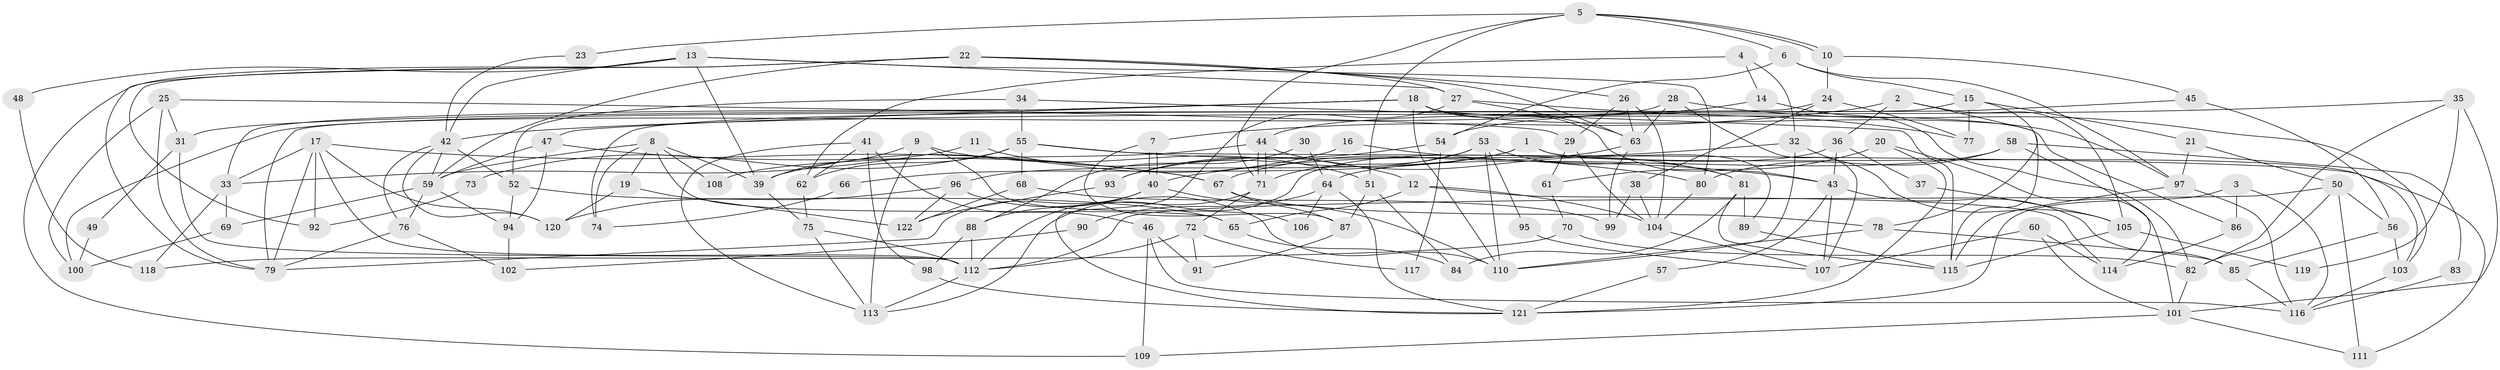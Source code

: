 // Generated by graph-tools (version 1.1) at 2025/11/02/27/25 16:11:23]
// undirected, 122 vertices, 244 edges
graph export_dot {
graph [start="1"]
  node [color=gray90,style=filled];
  1;
  2;
  3;
  4;
  5;
  6;
  7;
  8;
  9;
  10;
  11;
  12;
  13;
  14;
  15;
  16;
  17;
  18;
  19;
  20;
  21;
  22;
  23;
  24;
  25;
  26;
  27;
  28;
  29;
  30;
  31;
  32;
  33;
  34;
  35;
  36;
  37;
  38;
  39;
  40;
  41;
  42;
  43;
  44;
  45;
  46;
  47;
  48;
  49;
  50;
  51;
  52;
  53;
  54;
  55;
  56;
  57;
  58;
  59;
  60;
  61;
  62;
  63;
  64;
  65;
  66;
  67;
  68;
  69;
  70;
  71;
  72;
  73;
  74;
  75;
  76;
  77;
  78;
  79;
  80;
  81;
  82;
  83;
  84;
  85;
  86;
  87;
  88;
  89;
  90;
  91;
  92;
  93;
  94;
  95;
  96;
  97;
  98;
  99;
  100;
  101;
  102;
  103;
  104;
  105;
  106;
  107;
  108;
  109;
  110;
  111;
  112;
  113;
  114;
  115;
  116;
  117;
  118;
  119;
  120;
  121;
  122;
  1 -- 103;
  1 -- 89;
  1 -- 66;
  1 -- 96;
  2 -- 115;
  2 -- 36;
  2 -- 7;
  2 -- 105;
  3 -- 121;
  3 -- 86;
  3 -- 116;
  4 -- 62;
  4 -- 32;
  4 -- 14;
  5 -- 71;
  5 -- 10;
  5 -- 10;
  5 -- 6;
  5 -- 23;
  5 -- 51;
  6 -- 97;
  6 -- 15;
  6 -- 54;
  7 -- 40;
  7 -- 40;
  7 -- 87;
  8 -- 59;
  8 -- 39;
  8 -- 19;
  8 -- 65;
  8 -- 74;
  8 -- 108;
  9 -- 51;
  9 -- 39;
  9 -- 106;
  9 -- 113;
  10 -- 24;
  10 -- 45;
  11 -- 33;
  11 -- 12;
  12 -- 104;
  12 -- 65;
  12 -- 114;
  13 -- 42;
  13 -- 79;
  13 -- 27;
  13 -- 39;
  13 -- 48;
  13 -- 80;
  14 -- 44;
  14 -- 82;
  15 -- 78;
  15 -- 21;
  15 -- 74;
  15 -- 77;
  16 -- 39;
  16 -- 43;
  17 -- 112;
  17 -- 120;
  17 -- 33;
  17 -- 67;
  17 -- 79;
  17 -- 92;
  18 -- 97;
  18 -- 33;
  18 -- 31;
  18 -- 43;
  18 -- 47;
  18 -- 86;
  18 -- 110;
  19 -- 120;
  19 -- 122;
  20 -- 121;
  20 -- 101;
  20 -- 61;
  21 -- 50;
  21 -- 97;
  22 -- 59;
  22 -- 27;
  22 -- 26;
  22 -- 63;
  22 -- 92;
  22 -- 109;
  23 -- 42;
  24 -- 79;
  24 -- 77;
  24 -- 38;
  25 -- 79;
  25 -- 31;
  25 -- 29;
  25 -- 100;
  26 -- 63;
  26 -- 29;
  26 -- 104;
  27 -- 63;
  27 -- 77;
  27 -- 121;
  28 -- 63;
  28 -- 103;
  28 -- 100;
  28 -- 107;
  29 -- 61;
  29 -- 104;
  30 -- 88;
  30 -- 64;
  31 -- 112;
  31 -- 49;
  32 -- 110;
  32 -- 40;
  32 -- 105;
  33 -- 69;
  33 -- 118;
  34 -- 52;
  34 -- 115;
  34 -- 55;
  35 -- 101;
  35 -- 82;
  35 -- 42;
  35 -- 119;
  36 -- 43;
  36 -- 113;
  36 -- 37;
  37 -- 105;
  38 -- 104;
  38 -- 99;
  39 -- 75;
  40 -- 110;
  40 -- 79;
  40 -- 88;
  41 -- 113;
  41 -- 46;
  41 -- 62;
  41 -- 98;
  42 -- 59;
  42 -- 52;
  42 -- 76;
  42 -- 120;
  43 -- 107;
  43 -- 57;
  43 -- 85;
  44 -- 81;
  44 -- 71;
  44 -- 71;
  44 -- 108;
  45 -- 56;
  45 -- 54;
  46 -- 91;
  46 -- 116;
  46 -- 109;
  47 -- 67;
  47 -- 59;
  47 -- 94;
  48 -- 118;
  49 -- 100;
  50 -- 111;
  50 -- 112;
  50 -- 56;
  50 -- 82;
  51 -- 87;
  51 -- 84;
  52 -- 94;
  52 -- 65;
  53 -- 81;
  53 -- 93;
  53 -- 71;
  53 -- 95;
  53 -- 110;
  54 -- 93;
  54 -- 117;
  55 -- 80;
  55 -- 62;
  55 -- 68;
  55 -- 73;
  55 -- 111;
  56 -- 85;
  56 -- 103;
  57 -- 121;
  58 -- 80;
  58 -- 114;
  58 -- 64;
  58 -- 83;
  59 -- 76;
  59 -- 69;
  59 -- 94;
  60 -- 107;
  60 -- 101;
  60 -- 114;
  61 -- 70;
  62 -- 75;
  63 -- 99;
  63 -- 67;
  64 -- 121;
  64 -- 90;
  64 -- 106;
  65 -- 84;
  66 -- 74;
  67 -- 78;
  67 -- 87;
  68 -- 122;
  68 -- 99;
  69 -- 100;
  70 -- 82;
  70 -- 118;
  71 -- 72;
  71 -- 112;
  72 -- 112;
  72 -- 91;
  72 -- 117;
  73 -- 92;
  75 -- 112;
  75 -- 113;
  76 -- 79;
  76 -- 102;
  78 -- 110;
  78 -- 85;
  80 -- 104;
  81 -- 84;
  81 -- 115;
  81 -- 89;
  82 -- 101;
  83 -- 116;
  85 -- 116;
  86 -- 114;
  87 -- 91;
  88 -- 112;
  88 -- 98;
  89 -- 115;
  90 -- 102;
  93 -- 122;
  94 -- 102;
  95 -- 107;
  96 -- 110;
  96 -- 120;
  96 -- 122;
  97 -- 116;
  97 -- 115;
  98 -- 121;
  101 -- 109;
  101 -- 111;
  103 -- 116;
  104 -- 107;
  105 -- 115;
  105 -- 119;
  112 -- 113;
}
